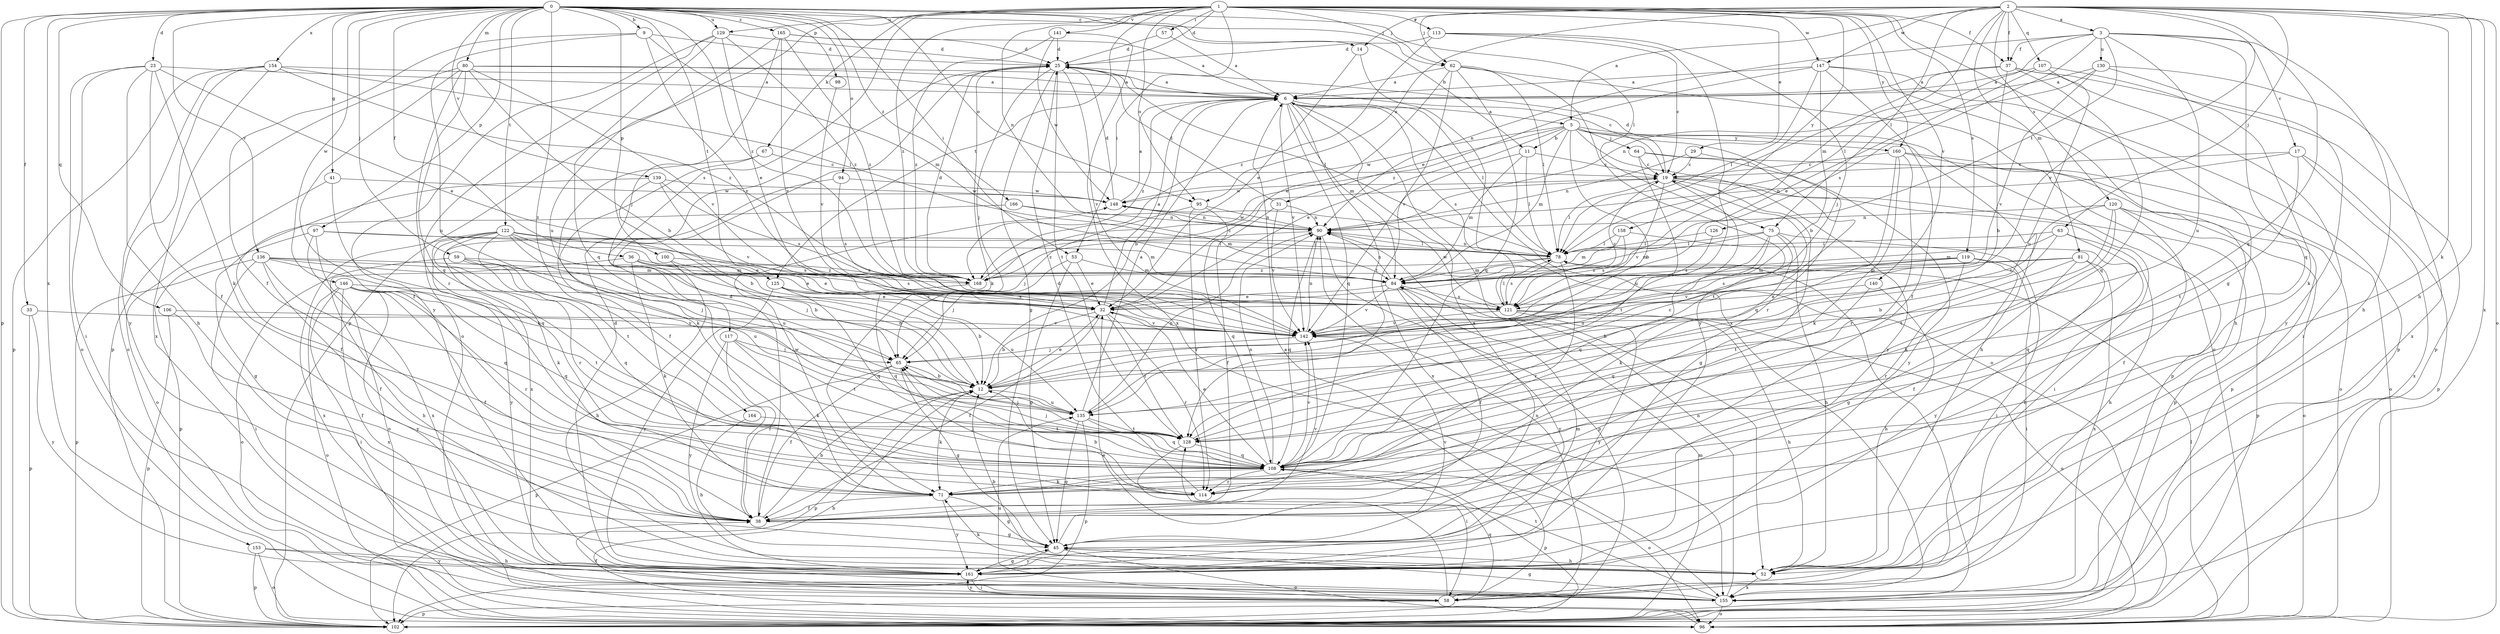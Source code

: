 strict digraph  {
0;
1;
2;
3;
5;
6;
9;
11;
12;
14;
17;
19;
23;
25;
29;
31;
32;
33;
36;
37;
38;
41;
45;
52;
53;
57;
58;
59;
62;
63;
64;
65;
67;
71;
75;
78;
80;
81;
84;
90;
94;
95;
96;
97;
98;
100;
102;
106;
107;
108;
113;
114;
117;
119;
120;
121;
122;
125;
126;
128;
129;
130;
135;
136;
139;
140;
141;
142;
146;
147;
148;
153;
154;
155;
158;
160;
161;
164;
165;
166;
168;
0 -> 9  [label=b];
0 -> 11  [label=b];
0 -> 14  [label=c];
0 -> 23  [label=d];
0 -> 33  [label=f];
0 -> 36  [label=f];
0 -> 41  [label=g];
0 -> 53  [label=i];
0 -> 59  [label=j];
0 -> 62  [label=j];
0 -> 75  [label=l];
0 -> 80  [label=m];
0 -> 94  [label=o];
0 -> 95  [label=o];
0 -> 97  [label=p];
0 -> 98  [label=p];
0 -> 100  [label=p];
0 -> 102  [label=p];
0 -> 106  [label=q];
0 -> 122  [label=t];
0 -> 125  [label=t];
0 -> 129  [label=u];
0 -> 136  [label=v];
0 -> 139  [label=v];
0 -> 146  [label=w];
0 -> 153  [label=x];
0 -> 154  [label=x];
0 -> 164  [label=z];
0 -> 165  [label=z];
0 -> 166  [label=z];
0 -> 168  [label=z];
1 -> 25  [label=d];
1 -> 29  [label=e];
1 -> 37  [label=f];
1 -> 45  [label=g];
1 -> 53  [label=i];
1 -> 57  [label=i];
1 -> 62  [label=j];
1 -> 67  [label=k];
1 -> 90  [label=n];
1 -> 95  [label=o];
1 -> 102  [label=p];
1 -> 113  [label=r];
1 -> 117  [label=s];
1 -> 119  [label=s];
1 -> 125  [label=t];
1 -> 129  [label=u];
1 -> 140  [label=v];
1 -> 141  [label=v];
1 -> 147  [label=w];
1 -> 158  [label=y];
1 -> 160  [label=y];
1 -> 168  [label=z];
2 -> 3  [label=a];
2 -> 5  [label=a];
2 -> 14  [label=c];
2 -> 37  [label=f];
2 -> 52  [label=h];
2 -> 62  [label=j];
2 -> 63  [label=j];
2 -> 71  [label=k];
2 -> 75  [label=l];
2 -> 81  [label=m];
2 -> 84  [label=m];
2 -> 95  [label=o];
2 -> 96  [label=o];
2 -> 107  [label=q];
2 -> 108  [label=q];
2 -> 120  [label=s];
2 -> 142  [label=v];
2 -> 147  [label=w];
2 -> 155  [label=x];
3 -> 17  [label=c];
3 -> 37  [label=f];
3 -> 52  [label=h];
3 -> 78  [label=l];
3 -> 90  [label=n];
3 -> 108  [label=q];
3 -> 121  [label=s];
3 -> 126  [label=t];
3 -> 130  [label=u];
3 -> 135  [label=u];
5 -> 11  [label=b];
5 -> 12  [label=b];
5 -> 31  [label=e];
5 -> 32  [label=e];
5 -> 52  [label=h];
5 -> 64  [label=j];
5 -> 84  [label=m];
5 -> 102  [label=p];
5 -> 114  [label=r];
5 -> 148  [label=w];
5 -> 160  [label=y];
5 -> 161  [label=y];
6 -> 5  [label=a];
6 -> 12  [label=b];
6 -> 52  [label=h];
6 -> 78  [label=l];
6 -> 84  [label=m];
6 -> 96  [label=o];
6 -> 108  [label=q];
6 -> 121  [label=s];
6 -> 128  [label=t];
6 -> 142  [label=v];
6 -> 168  [label=z];
9 -> 25  [label=d];
9 -> 38  [label=f];
9 -> 84  [label=m];
9 -> 135  [label=u];
9 -> 142  [label=v];
11 -> 19  [label=c];
11 -> 78  [label=l];
11 -> 84  [label=m];
11 -> 155  [label=x];
12 -> 32  [label=e];
12 -> 71  [label=k];
12 -> 102  [label=p];
12 -> 135  [label=u];
14 -> 32  [label=e];
14 -> 155  [label=x];
17 -> 19  [label=c];
17 -> 90  [label=n];
17 -> 102  [label=p];
17 -> 128  [label=t];
17 -> 155  [label=x];
19 -> 25  [label=d];
19 -> 45  [label=g];
19 -> 58  [label=i];
19 -> 78  [label=l];
19 -> 102  [label=p];
19 -> 128  [label=t];
19 -> 142  [label=v];
19 -> 148  [label=w];
23 -> 6  [label=a];
23 -> 32  [label=e];
23 -> 38  [label=f];
23 -> 52  [label=h];
23 -> 58  [label=i];
23 -> 71  [label=k];
23 -> 96  [label=o];
25 -> 6  [label=a];
25 -> 45  [label=g];
25 -> 65  [label=j];
25 -> 71  [label=k];
25 -> 78  [label=l];
25 -> 128  [label=t];
25 -> 142  [label=v];
29 -> 19  [label=c];
29 -> 90  [label=n];
29 -> 128  [label=t];
31 -> 25  [label=d];
31 -> 38  [label=f];
31 -> 90  [label=n];
31 -> 142  [label=v];
32 -> 6  [label=a];
32 -> 12  [label=b];
32 -> 38  [label=f];
32 -> 114  [label=r];
32 -> 128  [label=t];
32 -> 142  [label=v];
33 -> 102  [label=p];
33 -> 142  [label=v];
33 -> 161  [label=y];
36 -> 12  [label=b];
36 -> 32  [label=e];
36 -> 52  [label=h];
36 -> 71  [label=k];
36 -> 142  [label=v];
36 -> 168  [label=z];
37 -> 6  [label=a];
37 -> 12  [label=b];
37 -> 58  [label=i];
37 -> 78  [label=l];
37 -> 102  [label=p];
37 -> 108  [label=q];
38 -> 12  [label=b];
38 -> 25  [label=d];
38 -> 45  [label=g];
38 -> 142  [label=v];
41 -> 96  [label=o];
41 -> 108  [label=q];
41 -> 148  [label=w];
45 -> 6  [label=a];
45 -> 52  [label=h];
45 -> 96  [label=o];
45 -> 142  [label=v];
45 -> 161  [label=y];
52 -> 12  [label=b];
52 -> 71  [label=k];
52 -> 155  [label=x];
53 -> 32  [label=e];
53 -> 45  [label=g];
53 -> 65  [label=j];
53 -> 84  [label=m];
57 -> 6  [label=a];
57 -> 25  [label=d];
58 -> 6  [label=a];
58 -> 32  [label=e];
58 -> 38  [label=f];
58 -> 90  [label=n];
58 -> 102  [label=p];
58 -> 108  [label=q];
58 -> 135  [label=u];
58 -> 161  [label=y];
59 -> 65  [label=j];
59 -> 84  [label=m];
59 -> 96  [label=o];
59 -> 108  [label=q];
59 -> 135  [label=u];
62 -> 6  [label=a];
62 -> 32  [label=e];
62 -> 78  [label=l];
62 -> 96  [label=o];
62 -> 108  [label=q];
62 -> 142  [label=v];
62 -> 161  [label=y];
63 -> 12  [label=b];
63 -> 52  [label=h];
63 -> 78  [label=l];
63 -> 84  [label=m];
63 -> 108  [label=q];
64 -> 19  [label=c];
64 -> 96  [label=o];
64 -> 135  [label=u];
64 -> 161  [label=y];
65 -> 12  [label=b];
65 -> 38  [label=f];
65 -> 45  [label=g];
65 -> 102  [label=p];
67 -> 19  [label=c];
67 -> 38  [label=f];
67 -> 71  [label=k];
71 -> 38  [label=f];
71 -> 45  [label=g];
71 -> 148  [label=w];
71 -> 161  [label=y];
75 -> 52  [label=h];
75 -> 58  [label=i];
75 -> 71  [label=k];
75 -> 78  [label=l];
75 -> 84  [label=m];
75 -> 108  [label=q];
75 -> 135  [label=u];
78 -> 84  [label=m];
78 -> 90  [label=n];
78 -> 114  [label=r];
78 -> 121  [label=s];
78 -> 168  [label=z];
80 -> 6  [label=a];
80 -> 12  [label=b];
80 -> 19  [label=c];
80 -> 38  [label=f];
80 -> 102  [label=p];
80 -> 108  [label=q];
80 -> 114  [label=r];
80 -> 142  [label=v];
81 -> 38  [label=f];
81 -> 84  [label=m];
81 -> 128  [label=t];
81 -> 155  [label=x];
81 -> 161  [label=y];
81 -> 168  [label=z];
84 -> 32  [label=e];
84 -> 38  [label=f];
84 -> 90  [label=n];
84 -> 121  [label=s];
84 -> 142  [label=v];
84 -> 161  [label=y];
90 -> 78  [label=l];
90 -> 102  [label=p];
90 -> 108  [label=q];
90 -> 148  [label=w];
90 -> 168  [label=z];
94 -> 121  [label=s];
94 -> 148  [label=w];
94 -> 155  [label=x];
95 -> 65  [label=j];
95 -> 90  [label=n];
95 -> 108  [label=q];
95 -> 114  [label=r];
96 -> 12  [label=b];
96 -> 78  [label=l];
97 -> 78  [label=l];
97 -> 84  [label=m];
97 -> 96  [label=o];
97 -> 102  [label=p];
97 -> 155  [label=x];
98 -> 142  [label=v];
100 -> 52  [label=h];
100 -> 65  [label=j];
100 -> 168  [label=z];
102 -> 84  [label=m];
106 -> 38  [label=f];
106 -> 102  [label=p];
106 -> 142  [label=v];
107 -> 6  [label=a];
107 -> 32  [label=e];
107 -> 71  [label=k];
107 -> 135  [label=u];
108 -> 32  [label=e];
108 -> 65  [label=j];
108 -> 71  [label=k];
108 -> 90  [label=n];
108 -> 96  [label=o];
108 -> 102  [label=p];
108 -> 114  [label=r];
108 -> 142  [label=v];
113 -> 19  [label=c];
113 -> 25  [label=d];
113 -> 65  [label=j];
113 -> 142  [label=v];
113 -> 168  [label=z];
114 -> 12  [label=b];
114 -> 25  [label=d];
114 -> 65  [label=j];
117 -> 38  [label=f];
117 -> 65  [label=j];
117 -> 71  [label=k];
117 -> 128  [label=t];
117 -> 161  [label=y];
119 -> 45  [label=g];
119 -> 58  [label=i];
119 -> 84  [label=m];
119 -> 114  [label=r];
119 -> 121  [label=s];
119 -> 142  [label=v];
120 -> 38  [label=f];
120 -> 71  [label=k];
120 -> 90  [label=n];
120 -> 96  [label=o];
120 -> 102  [label=p];
120 -> 128  [label=t];
120 -> 142  [label=v];
121 -> 19  [label=c];
121 -> 52  [label=h];
121 -> 78  [label=l];
121 -> 96  [label=o];
121 -> 142  [label=v];
121 -> 148  [label=w];
121 -> 161  [label=y];
122 -> 12  [label=b];
122 -> 32  [label=e];
122 -> 71  [label=k];
122 -> 78  [label=l];
122 -> 114  [label=r];
122 -> 121  [label=s];
122 -> 128  [label=t];
122 -> 135  [label=u];
122 -> 155  [label=x];
122 -> 161  [label=y];
125 -> 12  [label=b];
125 -> 108  [label=q];
125 -> 121  [label=s];
125 -> 135  [label=u];
125 -> 161  [label=y];
126 -> 78  [label=l];
126 -> 121  [label=s];
128 -> 19  [label=c];
128 -> 58  [label=i];
128 -> 65  [label=j];
128 -> 108  [label=q];
129 -> 25  [label=d];
129 -> 32  [label=e];
129 -> 96  [label=o];
129 -> 108  [label=q];
129 -> 161  [label=y];
129 -> 168  [label=z];
130 -> 6  [label=a];
130 -> 90  [label=n];
130 -> 142  [label=v];
130 -> 155  [label=x];
130 -> 161  [label=y];
135 -> 6  [label=a];
135 -> 45  [label=g];
135 -> 90  [label=n];
135 -> 102  [label=p];
135 -> 108  [label=q];
135 -> 128  [label=t];
136 -> 12  [label=b];
136 -> 32  [label=e];
136 -> 38  [label=f];
136 -> 58  [label=i];
136 -> 84  [label=m];
136 -> 102  [label=p];
136 -> 108  [label=q];
136 -> 121  [label=s];
139 -> 12  [label=b];
139 -> 38  [label=f];
139 -> 121  [label=s];
139 -> 142  [label=v];
139 -> 148  [label=w];
140 -> 32  [label=e];
140 -> 52  [label=h];
140 -> 108  [label=q];
141 -> 25  [label=d];
141 -> 148  [label=w];
141 -> 155  [label=x];
141 -> 168  [label=z];
142 -> 65  [label=j];
142 -> 90  [label=n];
146 -> 32  [label=e];
146 -> 38  [label=f];
146 -> 58  [label=i];
146 -> 96  [label=o];
146 -> 108  [label=q];
146 -> 114  [label=r];
146 -> 128  [label=t];
146 -> 155  [label=x];
146 -> 161  [label=y];
147 -> 6  [label=a];
147 -> 12  [label=b];
147 -> 38  [label=f];
147 -> 52  [label=h];
147 -> 78  [label=l];
147 -> 102  [label=p];
147 -> 168  [label=z];
148 -> 6  [label=a];
148 -> 25  [label=d];
148 -> 90  [label=n];
153 -> 52  [label=h];
153 -> 96  [label=o];
153 -> 102  [label=p];
153 -> 161  [label=y];
154 -> 6  [label=a];
154 -> 78  [label=l];
154 -> 96  [label=o];
154 -> 102  [label=p];
154 -> 155  [label=x];
154 -> 161  [label=y];
154 -> 168  [label=z];
155 -> 45  [label=g];
155 -> 78  [label=l];
155 -> 90  [label=n];
155 -> 96  [label=o];
155 -> 128  [label=t];
158 -> 52  [label=h];
158 -> 78  [label=l];
158 -> 84  [label=m];
158 -> 121  [label=s];
160 -> 19  [label=c];
160 -> 71  [label=k];
160 -> 96  [label=o];
160 -> 102  [label=p];
160 -> 108  [label=q];
160 -> 114  [label=r];
161 -> 25  [label=d];
161 -> 45  [label=g];
161 -> 58  [label=i];
161 -> 84  [label=m];
164 -> 52  [label=h];
164 -> 128  [label=t];
165 -> 6  [label=a];
165 -> 25  [label=d];
165 -> 65  [label=j];
165 -> 135  [label=u];
165 -> 142  [label=v];
165 -> 168  [label=z];
166 -> 45  [label=g];
166 -> 84  [label=m];
166 -> 90  [label=n];
168 -> 19  [label=c];
168 -> 25  [label=d];
168 -> 108  [label=q];
}
